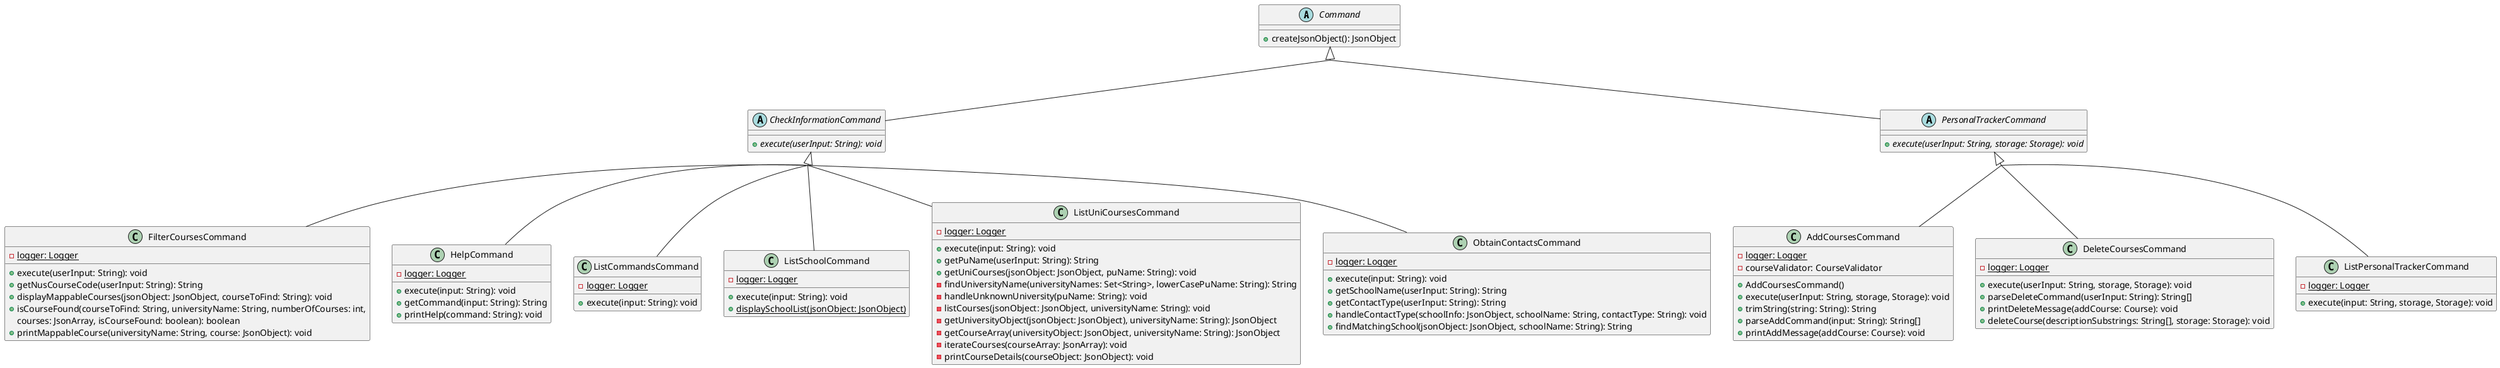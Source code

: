 @startuml
skinparam groupInheritance 2
abstract class Command {
    +createJsonObject(): JsonObject
}

abstract class CheckInformationCommand extends Command {
    +execute(userInput: String): void {abstract}
}

class FilterCoursesCommand extends CheckInformationCommand {
    -logger: Logger {static}
    +execute(userInput: String): void
    +getNusCourseCode(userInput: String): String
    +displayMappableCourses(jsonObject: JsonObject, courseToFind: String): void
    +isCourseFound(courseToFind: String, universityName: String, numberOfCourses: int,
         courses: JsonArray, isCourseFound: boolean): boolean
    +printMappableCourse(universityName: String, course: JsonObject): void
}

class HelpCommand extends CheckInformationCommand {
    -logger: Logger {static}
    +execute(input: String): void
    +getCommand(input: String): String
    +printHelp(command: String): void
}

class ListCommandsCommand extends CheckInformationCommand {
    -logger: Logger {static}
    +execute(input: String): void
}

class ListSchoolCommand extends CheckInformationCommand {
    -logger: Logger {static}
    +execute(input: String): void
    +displaySchoolList(jsonObject: JsonObject) {static}
}

class ListUniCoursesCommand extends CheckInformationCommand {
    -logger: Logger {static}
    +execute(input: String): void
    +getPuName(userInput: String): String
    +getUniCourses(jsonObject: JsonObject, puName: String): void
    -findUniversityName(universityNames: Set<String>, lowerCasePuName: String): String
    -handleUnknownUniversity(puName: String): void
    -listCourses(jsonObject: JsonObject, universityName: String): void
    -getUniversityObject(jsonObject: JsonObject), universityName: String): JsonObject
    -getCourseArray(universityObject: JsonObject, universityName: String): JsonObject
    -iterateCourses(courseArray: JsonArray): void
    -printCourseDetails(courseObject: JsonObject): void
}

class ObtainContactsCommand extends CheckInformationCommand {
    -logger: Logger {static}
    +execute(input: String): void
    +getSchoolName(userInput: String): String
    +getContactType(userInput: String): String
    +handleContactType(schoolInfo: JsonObject, schoolName: String, contactType: String): void
    +findMatchingSchool(jsonObject: JsonObject, schoolName: String): String
}

abstract class PersonalTrackerCommand extends Command {
    +execute(userInput: String, storage: Storage): void {abstract}
}

class AddCoursesCommand extends PersonalTrackerCommand {
    -logger: Logger {static}
    -courseValidator: CourseValidator
    +AddCoursesCommand()
    +execute(userInput: String, storage, Storage): void
    +trimString(string: String): String
    +parseAddCommand(input: String): String[]
    +printAddMessage(addCourse: Course): void
}

class DeleteCoursesCommand extends PersonalTrackerCommand {
    -logger: Logger {static}
    +execute(userInput: String, storage, Storage): void
    +parseDeleteCommand(userInput: String): String[]
    +printDeleteMessage(addCourse: Course): void
    +deleteCourse(descriptionSubstrings: String[], storage: Storage): void
}

class ListPersonalTrackerCommand extends PersonalTrackerCommand {
    -logger: Logger {static}
    +execute(input: String, storage, Storage): void
}

@enduml
